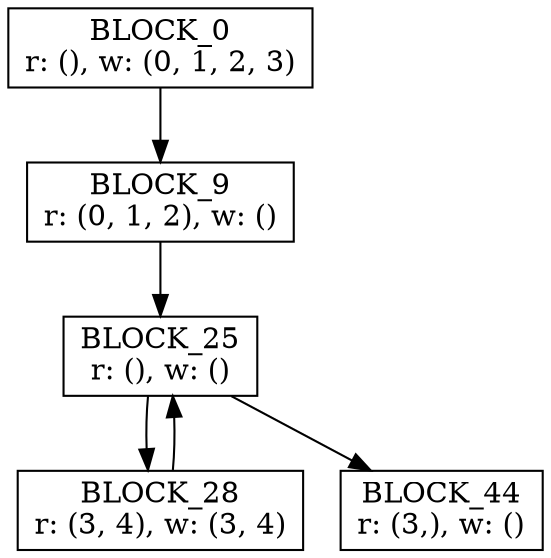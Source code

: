 digraph CFG_49889744 {
BLOCK_0 [shape=box, label="BLOCK_0\nr: (), w: (0, 1, 2, 3)"];
BLOCK_9 [shape=box, label="BLOCK_9\nr: (0, 1, 2), w: ()"];
BLOCK_44 [shape=box, label="BLOCK_44\nr: (3,), w: ()"];
BLOCK_28 [shape=box, label="BLOCK_28\nr: (3, 4), w: (3, 4)"];
BLOCK_25 [shape=box, label="BLOCK_25\nr: (), w: ()"];
BLOCK_0 -> BLOCK_9;
BLOCK_9 -> BLOCK_25;
BLOCK_28 -> BLOCK_25;
BLOCK_25 -> BLOCK_28;
BLOCK_25 -> BLOCK_44;
}
